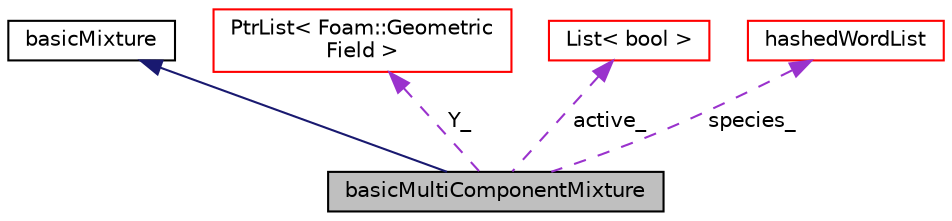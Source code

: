 digraph "basicMultiComponentMixture"
{
  bgcolor="transparent";
  edge [fontname="Helvetica",fontsize="10",labelfontname="Helvetica",labelfontsize="10"];
  node [fontname="Helvetica",fontsize="10",shape=record];
  Node1 [label="basicMultiComponentMixture",height=0.2,width=0.4,color="black", fillcolor="grey75", style="filled" fontcolor="black"];
  Node2 -> Node1 [dir="back",color="midnightblue",fontsize="10",style="solid",fontname="Helvetica"];
  Node2 [label="basicMixture",height=0.2,width=0.4,color="black",URL="$classFoam_1_1basicMixture.html",tooltip="Foam::basicMixture. "];
  Node3 -> Node1 [dir="back",color="darkorchid3",fontsize="10",style="dashed",label=" Y_" ,fontname="Helvetica"];
  Node3 [label="PtrList\< Foam::Geometric\lField \>",height=0.2,width=0.4,color="red",URL="$classFoam_1_1PtrList.html"];
  Node4 -> Node1 [dir="back",color="darkorchid3",fontsize="10",style="dashed",label=" active_" ,fontname="Helvetica"];
  Node4 [label="List\< bool \>",height=0.2,width=0.4,color="red",URL="$classFoam_1_1List.html"];
  Node5 -> Node1 [dir="back",color="darkorchid3",fontsize="10",style="dashed",label=" species_" ,fontname="Helvetica"];
  Node5 [label="hashedWordList",height=0.2,width=0.4,color="red",URL="$classFoam_1_1hashedWordList.html",tooltip="A wordList with hashed named lookup, which can be faster in some situations than using the normal lis..."];
}
